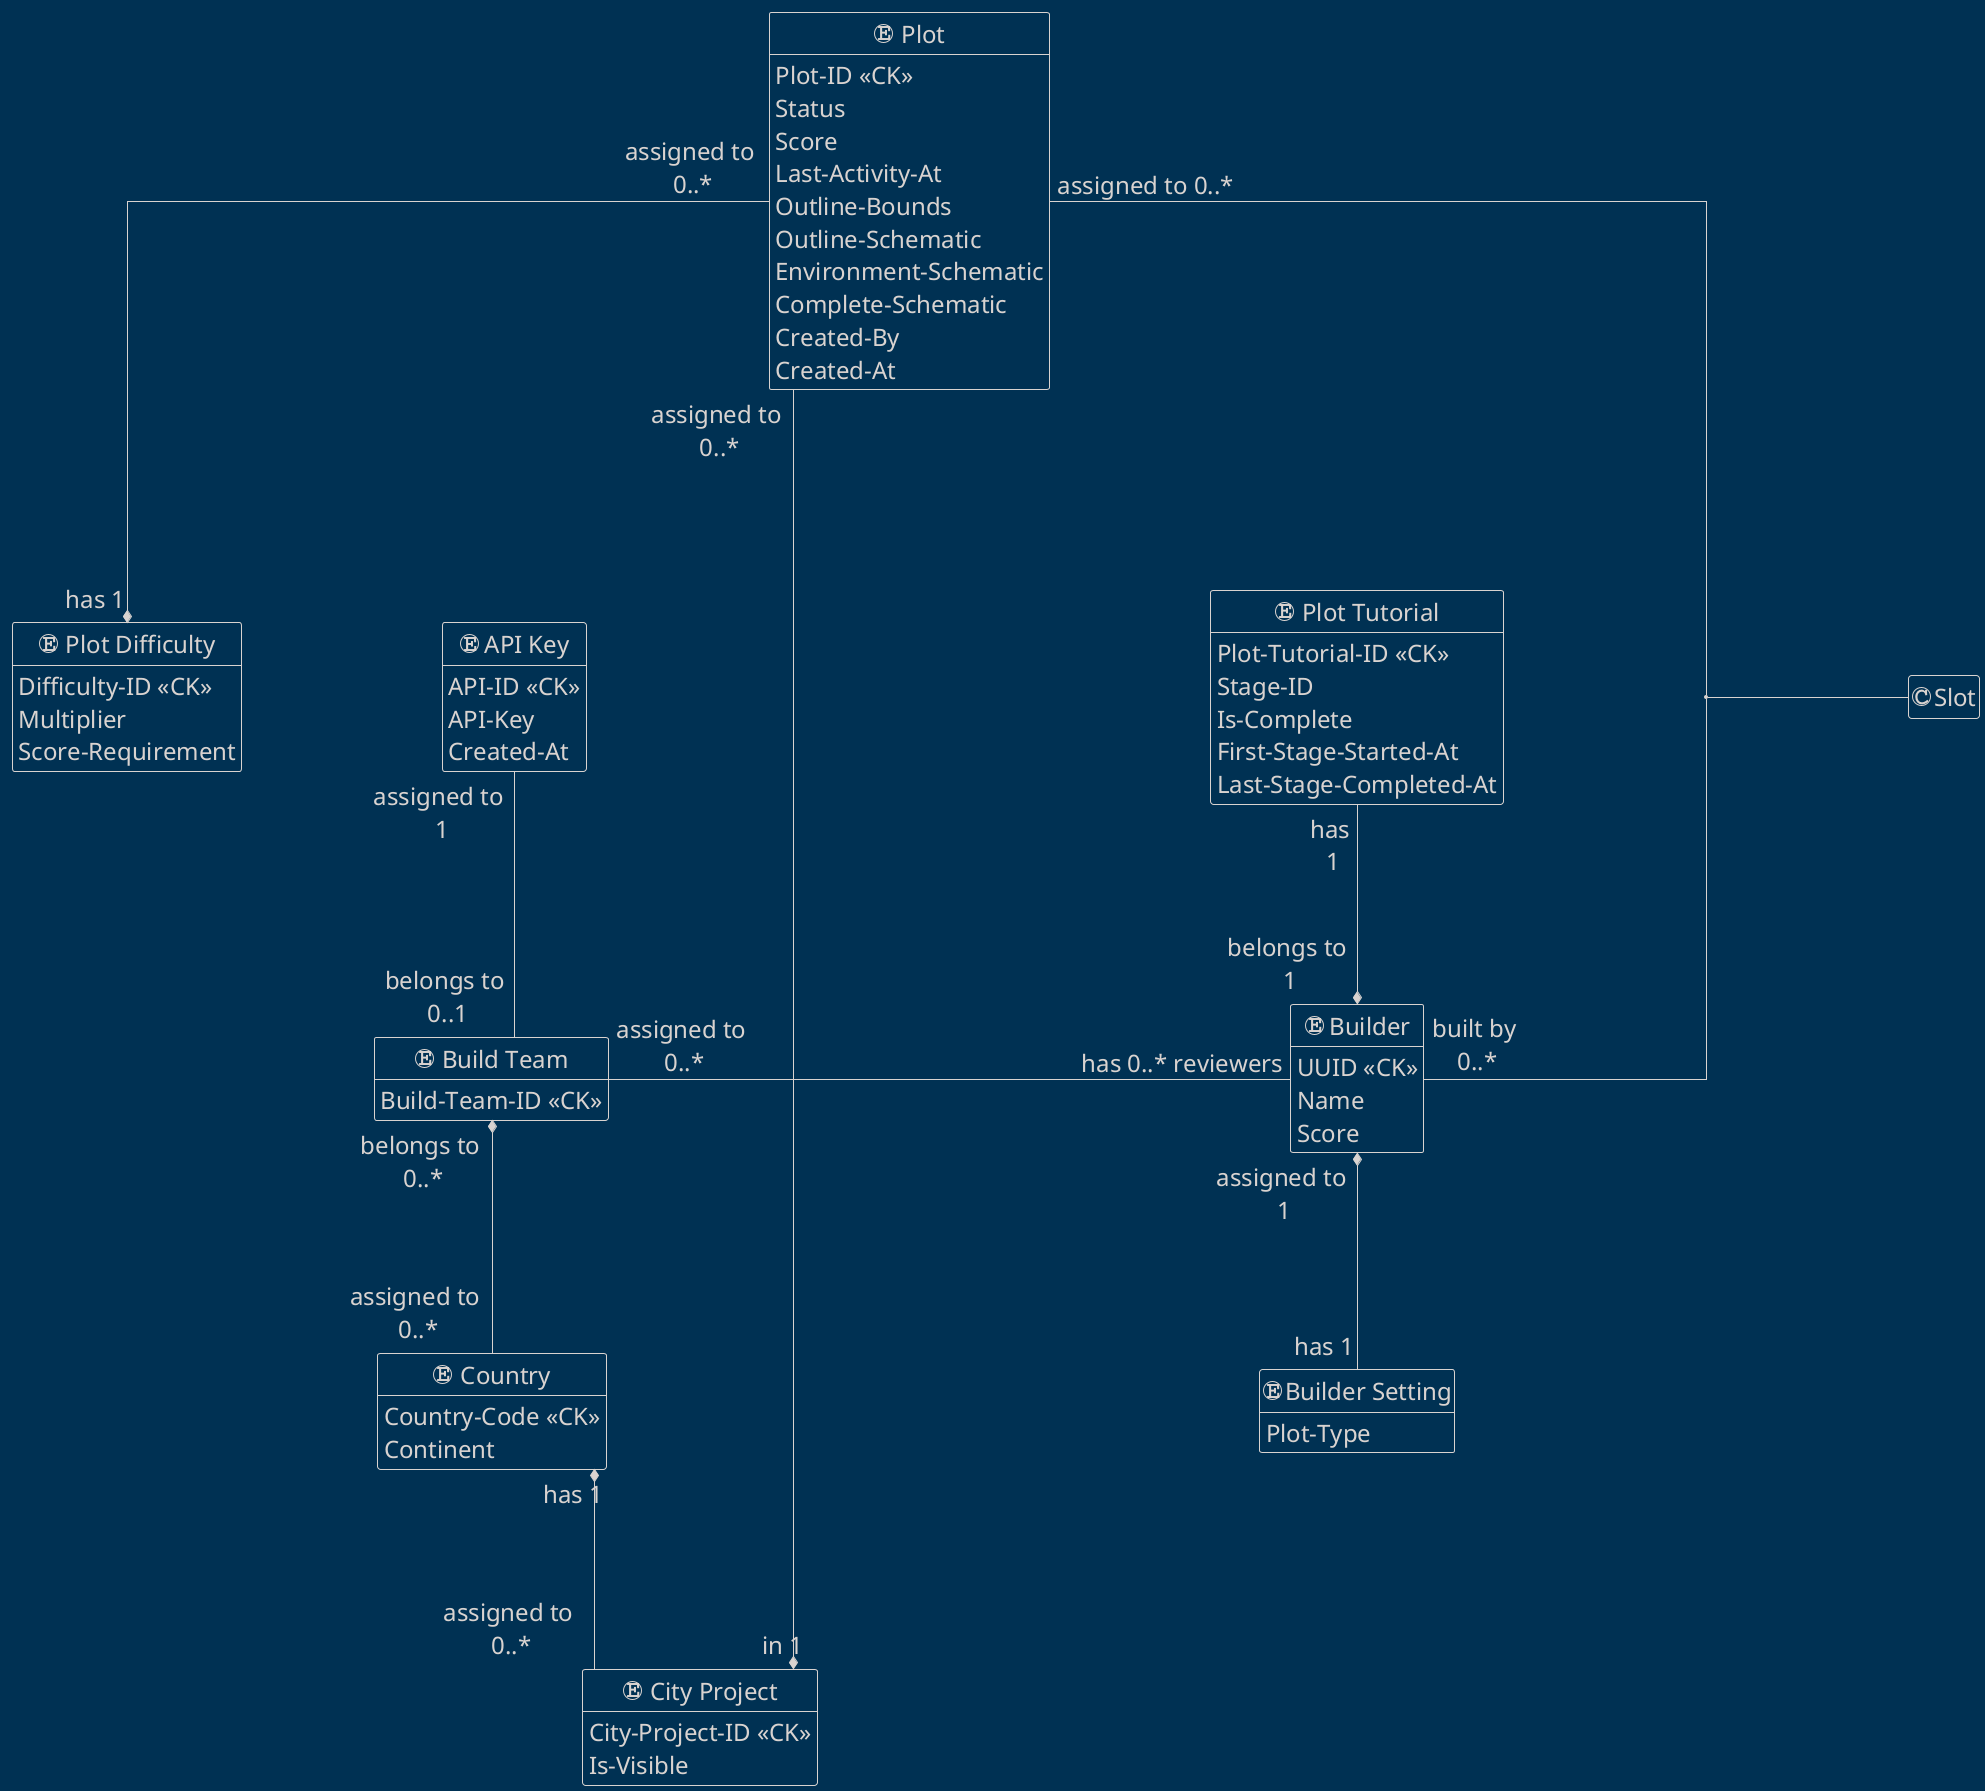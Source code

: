 @startuml
skinparam nodesep 200
skinparam ranksep 200
skinparam defaultFontSize 24

skinparam linetype ortho

hide empty members
!theme blueprint

entity "API Key" as api_key {
    API-ID <<CK>>
    API-Key
    Created-At
}

entity "Build Team" as build_team {
    Build-Team-ID <<CK>>
}

entity "Country" as country {
    Country-Code <<CK>>
    Continent
}

entity "City Project" as city_project {
    City-Project-ID <<CK>>
    Is-Visible
}

entity "Builder" as builder {
    UUID <<CK>>
    Name
    Score
}

entity "Builder Setting" as builder_setting {
    Plot-Type
}

entity "Plot Difficulty" as plot_difficulty {
    Difficulty-ID <<CK>>
    Multiplier
    Score-Requirement
}

entity "Plot" as plot {
    Plot-ID <<CK>>
    Status
    Score
    Last-Activity-At
    Outline-Bounds
    Outline-Schematic
    Environment-Schematic
    Complete-Schematic
    Created-By
    Created-At
}

entity "Plot Tutorial" as plot_tutorial {
    Plot-Tutorial-ID <<CK>>
    Stage-ID
    Is-Complete
    First-Stage-Started-At
    Last-Stage-Completed-At
}

api_key "assigned to \n1" -- "belongs to \n0..1" build_team

build_team "belongs to \n0..*" *-- "assigned to \n0..*" country
build_team "assigned to \n0..*" - "has 0..* reviewers" builder

country "has 1" *-- "assigned to \n0..*" city_project

builder "assigned to \n1" *-- "has 1" builder_setting

plot "assigned to 0..*" -- "built by \n0..*" builder
(builder, plot) -- "Slot"

plot "assigned to \n0..*" --* "in 1" city_project
plot "assigned to \n0..*" --* "has 1" plot_difficulty

plot_tutorial "has \n1" --* "belongs to \n1" builder
@enduml